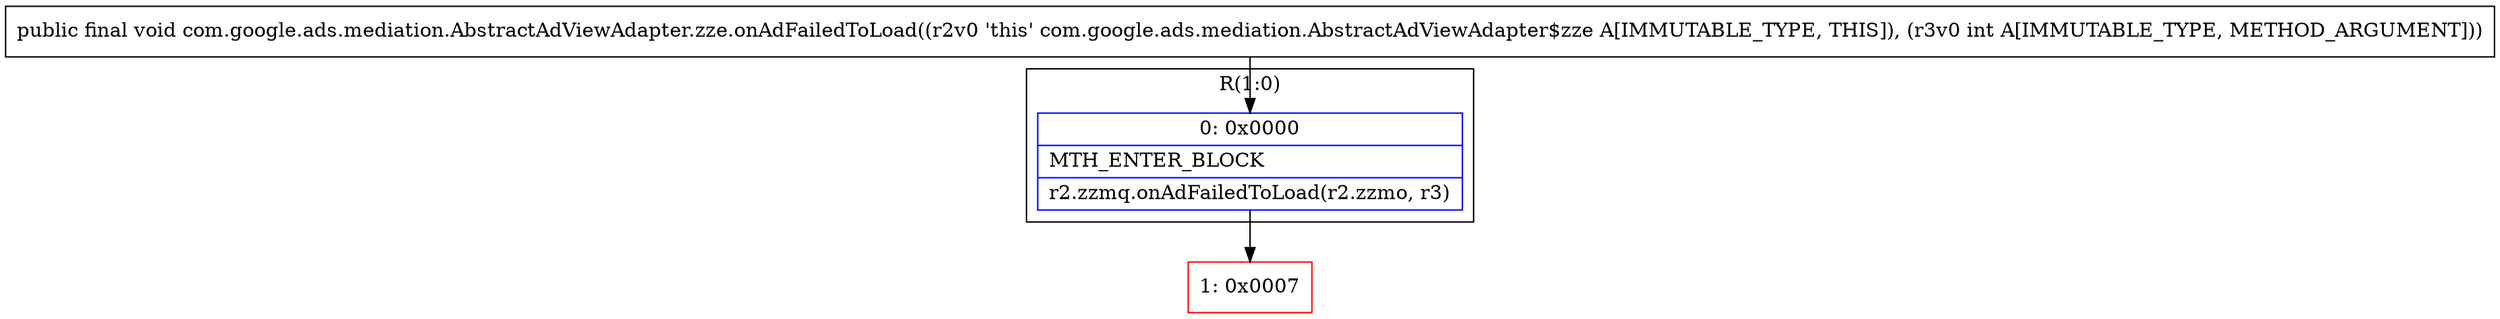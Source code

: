 digraph "CFG forcom.google.ads.mediation.AbstractAdViewAdapter.zze.onAdFailedToLoad(I)V" {
subgraph cluster_Region_379655279 {
label = "R(1:0)";
node [shape=record,color=blue];
Node_0 [shape=record,label="{0\:\ 0x0000|MTH_ENTER_BLOCK\l|r2.zzmq.onAdFailedToLoad(r2.zzmo, r3)\l}"];
}
Node_1 [shape=record,color=red,label="{1\:\ 0x0007}"];
MethodNode[shape=record,label="{public final void com.google.ads.mediation.AbstractAdViewAdapter.zze.onAdFailedToLoad((r2v0 'this' com.google.ads.mediation.AbstractAdViewAdapter$zze A[IMMUTABLE_TYPE, THIS]), (r3v0 int A[IMMUTABLE_TYPE, METHOD_ARGUMENT])) }"];
MethodNode -> Node_0;
Node_0 -> Node_1;
}

